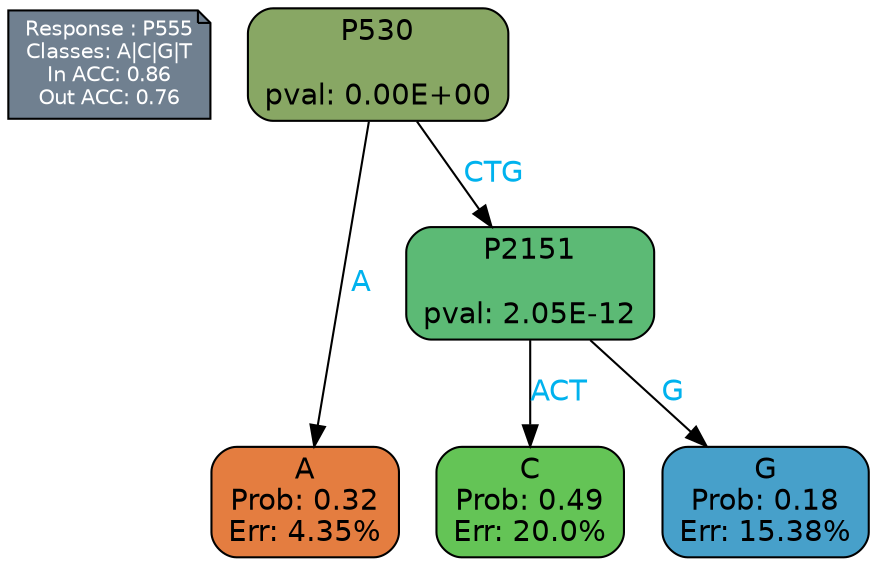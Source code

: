 digraph Tree {
node [shape=box, style="filled, rounded", color="black", fontname=helvetica] ;
graph [ranksep=equally, splines=polylines, bgcolor=transparent, dpi=600] ;
edge [fontname=helvetica] ;
LEGEND [label="Response : P555
Classes: A|C|G|T
In ACC: 0.86
Out ACC: 0.76
",shape=note,align=left,style=filled,fillcolor="slategray",fontcolor="white",fontsize=10];1 [label="P530

pval: 0.00E+00", fillcolor="#88a764"] ;
2 [label="A
Prob: 0.32
Err: 4.35%", fillcolor="#e47d40"] ;
3 [label="P2151

pval: 2.05E-12", fillcolor="#5cba75"] ;
4 [label="C
Prob: 0.49
Err: 20.0%", fillcolor="#64c456"] ;
5 [label="G
Prob: 0.18
Err: 15.38%", fillcolor="#47a0ca"] ;
1 -> 2 [label="A",fontcolor=deepskyblue2] ;
1 -> 3 [label="CTG",fontcolor=deepskyblue2] ;
3 -> 4 [label="ACT",fontcolor=deepskyblue2] ;
3 -> 5 [label="G",fontcolor=deepskyblue2] ;
{rank = same; 2;4;5;}{rank = same; LEGEND;1;}}